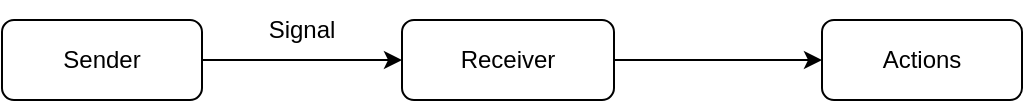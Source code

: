 <mxfile version="24.2.5" type="device">
  <diagram name="第 1 页" id="ef-JRY9-kdoeh42fYsWZ">
    <mxGraphModel dx="1111" dy="854" grid="1" gridSize="10" guides="1" tooltips="1" connect="1" arrows="1" fold="1" page="1" pageScale="1" pageWidth="827" pageHeight="1169" math="0" shadow="0">
      <root>
        <mxCell id="0" />
        <mxCell id="1" parent="0" />
        <mxCell id="IAw4kWQQC1en_XzFR9YM-4" style="edgeStyle=orthogonalEdgeStyle;rounded=0;orthogonalLoop=1;jettySize=auto;html=1;entryX=0;entryY=0.5;entryDx=0;entryDy=0;" edge="1" parent="1" source="IAw4kWQQC1en_XzFR9YM-1" target="IAw4kWQQC1en_XzFR9YM-2">
          <mxGeometry relative="1" as="geometry" />
        </mxCell>
        <mxCell id="IAw4kWQQC1en_XzFR9YM-1" value="Sender" style="rounded=1;whiteSpace=wrap;html=1;" vertex="1" parent="1">
          <mxGeometry x="80" y="120" width="100" height="40" as="geometry" />
        </mxCell>
        <mxCell id="IAw4kWQQC1en_XzFR9YM-5" style="edgeStyle=orthogonalEdgeStyle;rounded=0;orthogonalLoop=1;jettySize=auto;html=1;entryX=0;entryY=0.5;entryDx=0;entryDy=0;" edge="1" parent="1" source="IAw4kWQQC1en_XzFR9YM-2" target="IAw4kWQQC1en_XzFR9YM-3">
          <mxGeometry relative="1" as="geometry" />
        </mxCell>
        <mxCell id="IAw4kWQQC1en_XzFR9YM-2" value="Receiver" style="rounded=1;whiteSpace=wrap;html=1;" vertex="1" parent="1">
          <mxGeometry x="280" y="120" width="106" height="40" as="geometry" />
        </mxCell>
        <mxCell id="IAw4kWQQC1en_XzFR9YM-3" value="Actions" style="rounded=1;whiteSpace=wrap;html=1;" vertex="1" parent="1">
          <mxGeometry x="490" y="120" width="100" height="40" as="geometry" />
        </mxCell>
        <mxCell id="IAw4kWQQC1en_XzFR9YM-6" value="S&lt;span style=&quot;background-color: initial;&quot;&gt;ignal&lt;/span&gt;" style="text;html=1;align=center;verticalAlign=middle;whiteSpace=wrap;rounded=0;" vertex="1" parent="1">
          <mxGeometry x="200" y="110" width="60" height="30" as="geometry" />
        </mxCell>
      </root>
    </mxGraphModel>
  </diagram>
</mxfile>

